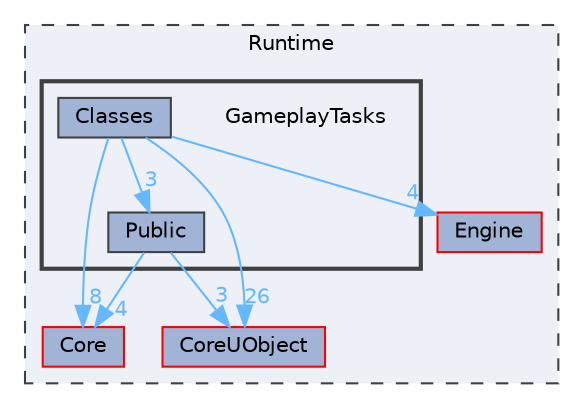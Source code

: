 digraph "GameplayTasks"
{
 // INTERACTIVE_SVG=YES
 // LATEX_PDF_SIZE
  bgcolor="transparent";
  edge [fontname=Helvetica,fontsize=10,labelfontname=Helvetica,labelfontsize=10];
  node [fontname=Helvetica,fontsize=10,shape=box,height=0.2,width=0.4];
  compound=true
  subgraph clusterdir_7536b172fbd480bfd146a1b1acd6856b {
    graph [ bgcolor="#edf0f7", pencolor="grey25", label="Runtime", fontname=Helvetica,fontsize=10 style="filled,dashed", URL="dir_7536b172fbd480bfd146a1b1acd6856b.html",tooltip=""]
  dir_0e6cddcc9caa1238c7f3774224afaa45 [label="Core", fillcolor="#a2b4d6", color="red", style="filled", URL="dir_0e6cddcc9caa1238c7f3774224afaa45.html",tooltip=""];
  dir_4c499e5e32e2b4479ad7e552df73eeae [label="CoreUObject", fillcolor="#a2b4d6", color="red", style="filled", URL="dir_4c499e5e32e2b4479ad7e552df73eeae.html",tooltip=""];
  dir_fdf6aa5c3cf3805bb958134448d60562 [label="Engine", fillcolor="#a2b4d6", color="red", style="filled", URL="dir_fdf6aa5c3cf3805bb958134448d60562.html",tooltip=""];
  subgraph clusterdir_059ac314dbf043af548bed5661d7b2e8 {
    graph [ bgcolor="#edf0f7", pencolor="grey25", label="", fontname=Helvetica,fontsize=10 style="filled,bold", URL="dir_059ac314dbf043af548bed5661d7b2e8.html",tooltip=""]
    dir_059ac314dbf043af548bed5661d7b2e8 [shape=plaintext, label="GameplayTasks"];
  dir_8640667bcb117132328b07cd5294e8fd [label="Classes", fillcolor="#a2b4d6", color="grey25", style="filled", URL="dir_8640667bcb117132328b07cd5294e8fd.html",tooltip=""];
  dir_4f82c2b7cf2923e386e6294e6ae09de7 [label="Public", fillcolor="#a2b4d6", color="grey25", style="filled", URL="dir_4f82c2b7cf2923e386e6294e6ae09de7.html",tooltip=""];
  }
  }
  dir_8640667bcb117132328b07cd5294e8fd->dir_0e6cddcc9caa1238c7f3774224afaa45 [headlabel="8", labeldistance=1.5 headhref="dir_000195_000266.html" href="dir_000195_000266.html" color="steelblue1" fontcolor="steelblue1"];
  dir_8640667bcb117132328b07cd5294e8fd->dir_4c499e5e32e2b4479ad7e552df73eeae [headlabel="26", labeldistance=1.5 headhref="dir_000195_000268.html" href="dir_000195_000268.html" color="steelblue1" fontcolor="steelblue1"];
  dir_8640667bcb117132328b07cd5294e8fd->dir_4f82c2b7cf2923e386e6294e6ae09de7 [headlabel="3", labeldistance=1.5 headhref="dir_000195_000937.html" href="dir_000195_000937.html" color="steelblue1" fontcolor="steelblue1"];
  dir_8640667bcb117132328b07cd5294e8fd->dir_fdf6aa5c3cf3805bb958134448d60562 [headlabel="4", labeldistance=1.5 headhref="dir_000195_000366.html" href="dir_000195_000366.html" color="steelblue1" fontcolor="steelblue1"];
  dir_4f82c2b7cf2923e386e6294e6ae09de7->dir_0e6cddcc9caa1238c7f3774224afaa45 [headlabel="4", labeldistance=1.5 headhref="dir_000937_000266.html" href="dir_000937_000266.html" color="steelblue1" fontcolor="steelblue1"];
  dir_4f82c2b7cf2923e386e6294e6ae09de7->dir_4c499e5e32e2b4479ad7e552df73eeae [headlabel="3", labeldistance=1.5 headhref="dir_000937_000268.html" href="dir_000937_000268.html" color="steelblue1" fontcolor="steelblue1"];
}
